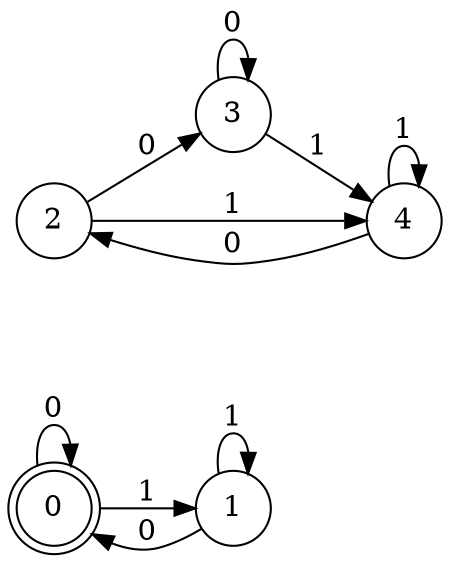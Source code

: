 digraph DFA {
	rankdir=LR;	0 [shape=doublecircle];
	0 -> 0 [label="0"];
	0 -> 1 [label="1"];
	1 [shape=circle];
	1 -> 0 [label="0"];
	1 -> 1 [label="1"];
	2 [shape=circle];
	2 -> 3 [label="0"];
	2 -> 4 [label="1"];
	3 [shape=circle];
	3 -> 3 [label="0"];
	3 -> 4 [label="1"];
	4 [shape=circle];
	4 -> 2 [label="0"];
	4 -> 4 [label="1"];
}
